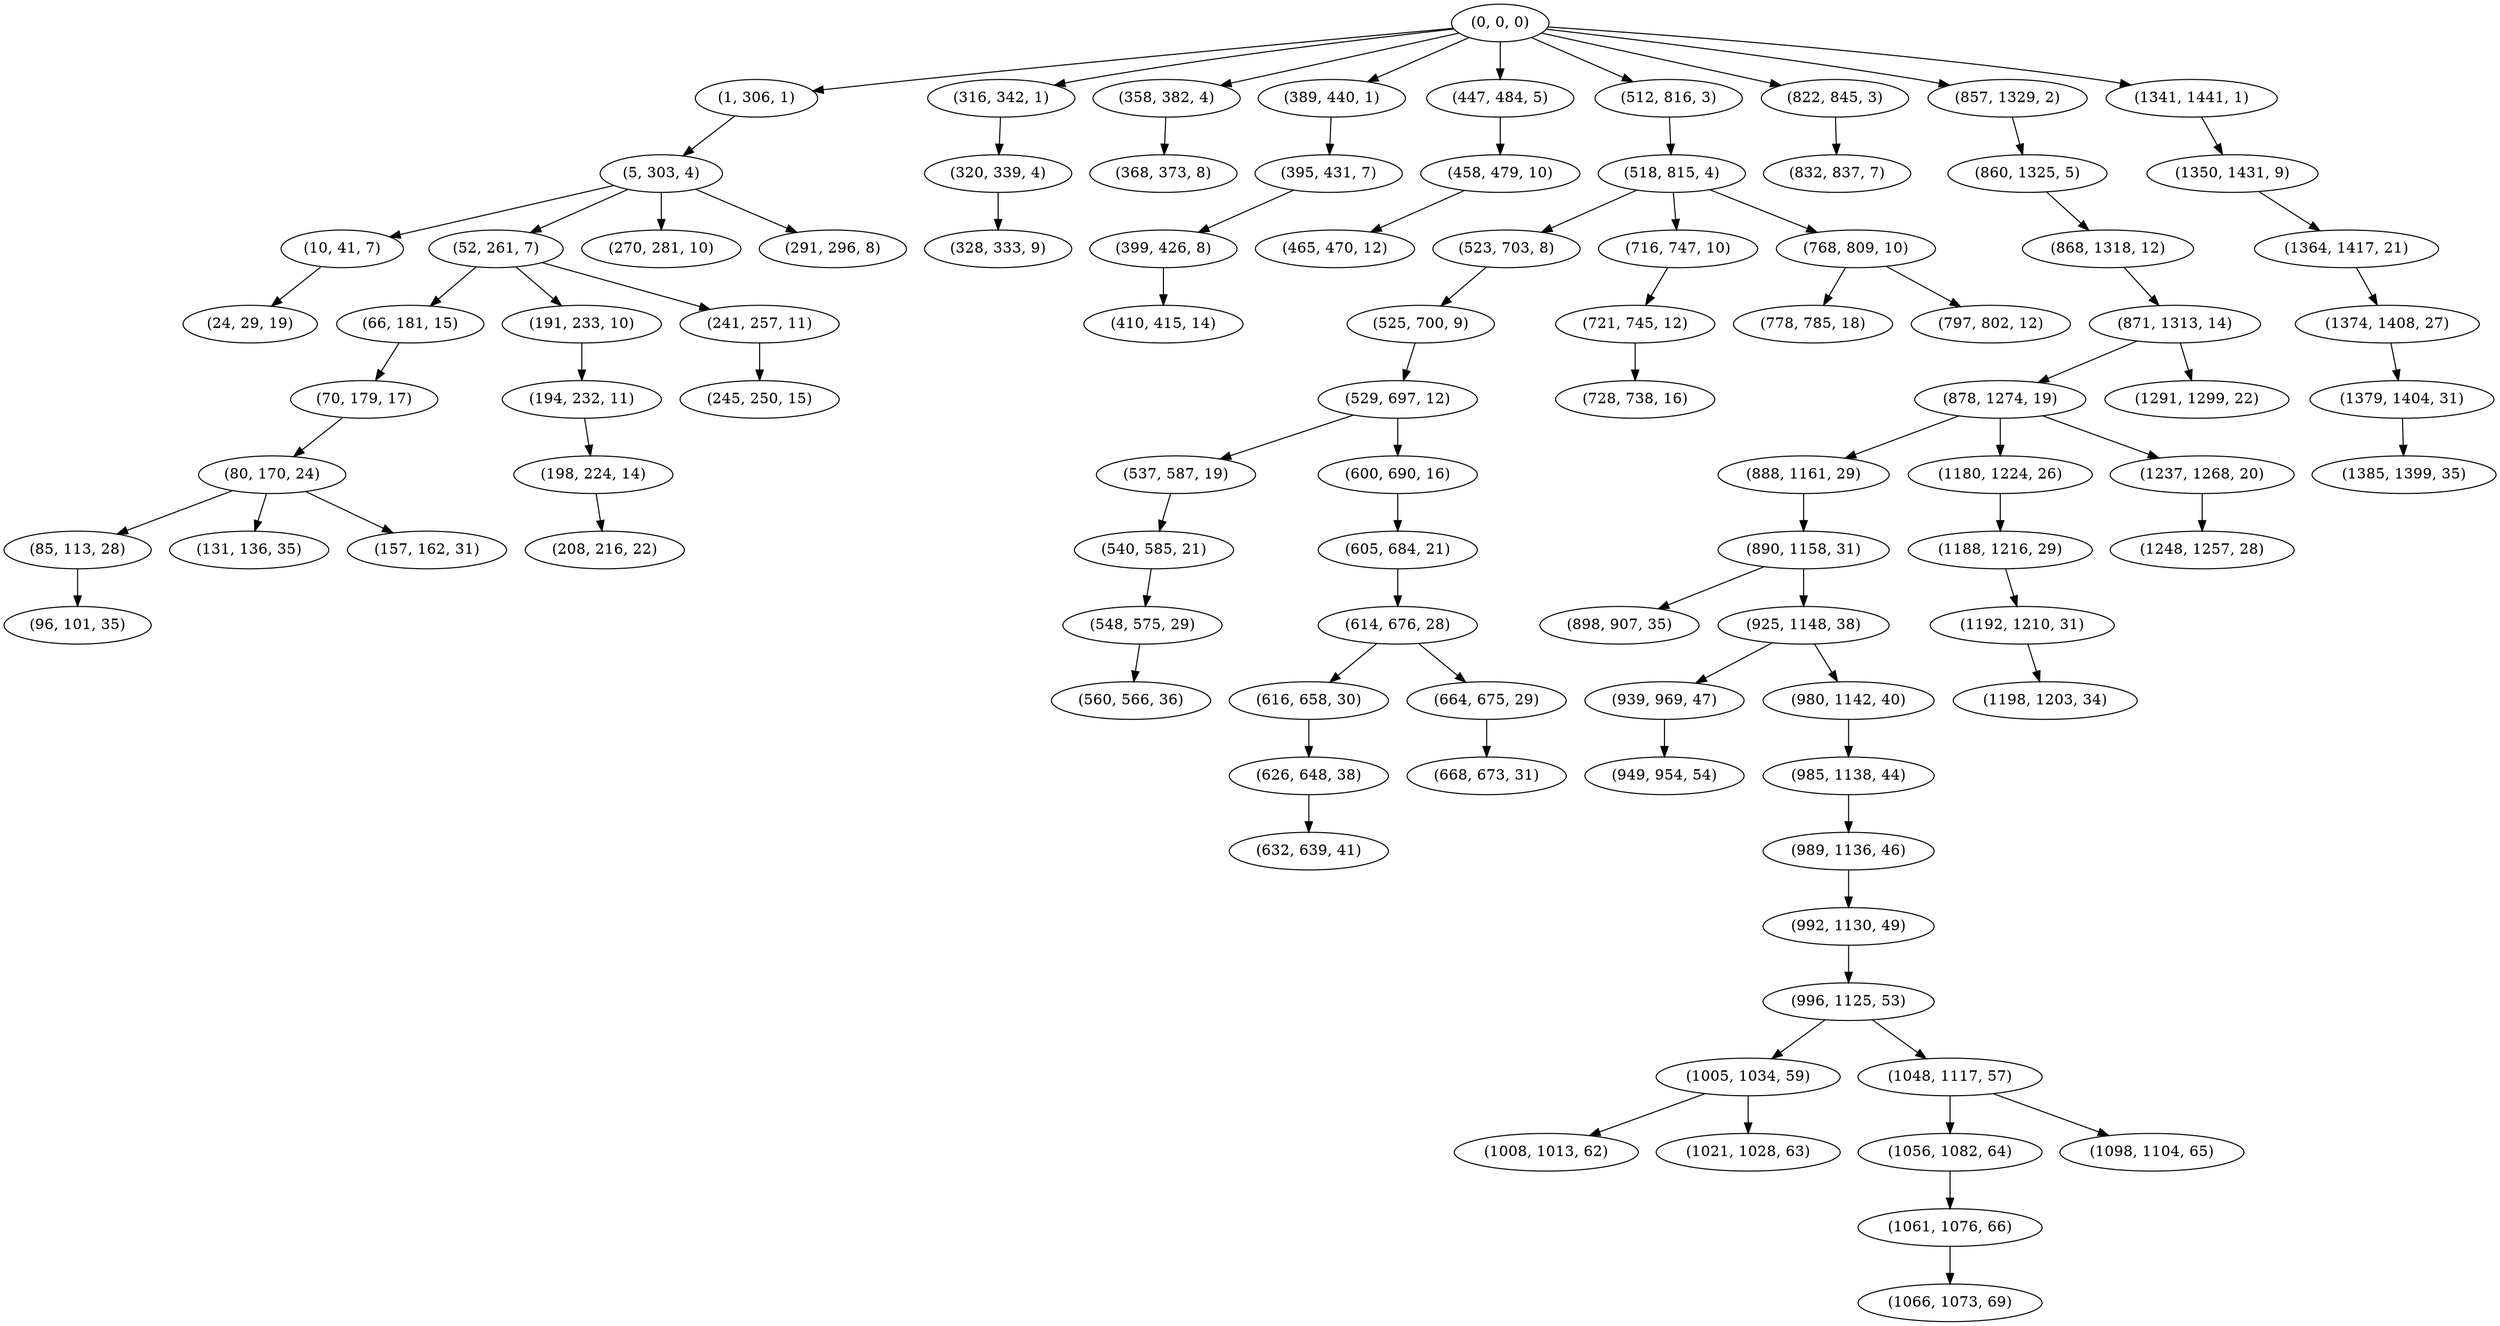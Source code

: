 digraph tree {
    "(0, 0, 0)";
    "(1, 306, 1)";
    "(5, 303, 4)";
    "(10, 41, 7)";
    "(24, 29, 19)";
    "(52, 261, 7)";
    "(66, 181, 15)";
    "(70, 179, 17)";
    "(80, 170, 24)";
    "(85, 113, 28)";
    "(96, 101, 35)";
    "(131, 136, 35)";
    "(157, 162, 31)";
    "(191, 233, 10)";
    "(194, 232, 11)";
    "(198, 224, 14)";
    "(208, 216, 22)";
    "(241, 257, 11)";
    "(245, 250, 15)";
    "(270, 281, 10)";
    "(291, 296, 8)";
    "(316, 342, 1)";
    "(320, 339, 4)";
    "(328, 333, 9)";
    "(358, 382, 4)";
    "(368, 373, 8)";
    "(389, 440, 1)";
    "(395, 431, 7)";
    "(399, 426, 8)";
    "(410, 415, 14)";
    "(447, 484, 5)";
    "(458, 479, 10)";
    "(465, 470, 12)";
    "(512, 816, 3)";
    "(518, 815, 4)";
    "(523, 703, 8)";
    "(525, 700, 9)";
    "(529, 697, 12)";
    "(537, 587, 19)";
    "(540, 585, 21)";
    "(548, 575, 29)";
    "(560, 566, 36)";
    "(600, 690, 16)";
    "(605, 684, 21)";
    "(614, 676, 28)";
    "(616, 658, 30)";
    "(626, 648, 38)";
    "(632, 639, 41)";
    "(664, 675, 29)";
    "(668, 673, 31)";
    "(716, 747, 10)";
    "(721, 745, 12)";
    "(728, 738, 16)";
    "(768, 809, 10)";
    "(778, 785, 18)";
    "(797, 802, 12)";
    "(822, 845, 3)";
    "(832, 837, 7)";
    "(857, 1329, 2)";
    "(860, 1325, 5)";
    "(868, 1318, 12)";
    "(871, 1313, 14)";
    "(878, 1274, 19)";
    "(888, 1161, 29)";
    "(890, 1158, 31)";
    "(898, 907, 35)";
    "(925, 1148, 38)";
    "(939, 969, 47)";
    "(949, 954, 54)";
    "(980, 1142, 40)";
    "(985, 1138, 44)";
    "(989, 1136, 46)";
    "(992, 1130, 49)";
    "(996, 1125, 53)";
    "(1005, 1034, 59)";
    "(1008, 1013, 62)";
    "(1021, 1028, 63)";
    "(1048, 1117, 57)";
    "(1056, 1082, 64)";
    "(1061, 1076, 66)";
    "(1066, 1073, 69)";
    "(1098, 1104, 65)";
    "(1180, 1224, 26)";
    "(1188, 1216, 29)";
    "(1192, 1210, 31)";
    "(1198, 1203, 34)";
    "(1237, 1268, 20)";
    "(1248, 1257, 28)";
    "(1291, 1299, 22)";
    "(1341, 1441, 1)";
    "(1350, 1431, 9)";
    "(1364, 1417, 21)";
    "(1374, 1408, 27)";
    "(1379, 1404, 31)";
    "(1385, 1399, 35)";
    "(0, 0, 0)" -> "(1, 306, 1)";
    "(0, 0, 0)" -> "(316, 342, 1)";
    "(0, 0, 0)" -> "(358, 382, 4)";
    "(0, 0, 0)" -> "(389, 440, 1)";
    "(0, 0, 0)" -> "(447, 484, 5)";
    "(0, 0, 0)" -> "(512, 816, 3)";
    "(0, 0, 0)" -> "(822, 845, 3)";
    "(0, 0, 0)" -> "(857, 1329, 2)";
    "(0, 0, 0)" -> "(1341, 1441, 1)";
    "(1, 306, 1)" -> "(5, 303, 4)";
    "(5, 303, 4)" -> "(10, 41, 7)";
    "(5, 303, 4)" -> "(52, 261, 7)";
    "(5, 303, 4)" -> "(270, 281, 10)";
    "(5, 303, 4)" -> "(291, 296, 8)";
    "(10, 41, 7)" -> "(24, 29, 19)";
    "(52, 261, 7)" -> "(66, 181, 15)";
    "(52, 261, 7)" -> "(191, 233, 10)";
    "(52, 261, 7)" -> "(241, 257, 11)";
    "(66, 181, 15)" -> "(70, 179, 17)";
    "(70, 179, 17)" -> "(80, 170, 24)";
    "(80, 170, 24)" -> "(85, 113, 28)";
    "(80, 170, 24)" -> "(131, 136, 35)";
    "(80, 170, 24)" -> "(157, 162, 31)";
    "(85, 113, 28)" -> "(96, 101, 35)";
    "(191, 233, 10)" -> "(194, 232, 11)";
    "(194, 232, 11)" -> "(198, 224, 14)";
    "(198, 224, 14)" -> "(208, 216, 22)";
    "(241, 257, 11)" -> "(245, 250, 15)";
    "(316, 342, 1)" -> "(320, 339, 4)";
    "(320, 339, 4)" -> "(328, 333, 9)";
    "(358, 382, 4)" -> "(368, 373, 8)";
    "(389, 440, 1)" -> "(395, 431, 7)";
    "(395, 431, 7)" -> "(399, 426, 8)";
    "(399, 426, 8)" -> "(410, 415, 14)";
    "(447, 484, 5)" -> "(458, 479, 10)";
    "(458, 479, 10)" -> "(465, 470, 12)";
    "(512, 816, 3)" -> "(518, 815, 4)";
    "(518, 815, 4)" -> "(523, 703, 8)";
    "(518, 815, 4)" -> "(716, 747, 10)";
    "(518, 815, 4)" -> "(768, 809, 10)";
    "(523, 703, 8)" -> "(525, 700, 9)";
    "(525, 700, 9)" -> "(529, 697, 12)";
    "(529, 697, 12)" -> "(537, 587, 19)";
    "(529, 697, 12)" -> "(600, 690, 16)";
    "(537, 587, 19)" -> "(540, 585, 21)";
    "(540, 585, 21)" -> "(548, 575, 29)";
    "(548, 575, 29)" -> "(560, 566, 36)";
    "(600, 690, 16)" -> "(605, 684, 21)";
    "(605, 684, 21)" -> "(614, 676, 28)";
    "(614, 676, 28)" -> "(616, 658, 30)";
    "(614, 676, 28)" -> "(664, 675, 29)";
    "(616, 658, 30)" -> "(626, 648, 38)";
    "(626, 648, 38)" -> "(632, 639, 41)";
    "(664, 675, 29)" -> "(668, 673, 31)";
    "(716, 747, 10)" -> "(721, 745, 12)";
    "(721, 745, 12)" -> "(728, 738, 16)";
    "(768, 809, 10)" -> "(778, 785, 18)";
    "(768, 809, 10)" -> "(797, 802, 12)";
    "(822, 845, 3)" -> "(832, 837, 7)";
    "(857, 1329, 2)" -> "(860, 1325, 5)";
    "(860, 1325, 5)" -> "(868, 1318, 12)";
    "(868, 1318, 12)" -> "(871, 1313, 14)";
    "(871, 1313, 14)" -> "(878, 1274, 19)";
    "(871, 1313, 14)" -> "(1291, 1299, 22)";
    "(878, 1274, 19)" -> "(888, 1161, 29)";
    "(878, 1274, 19)" -> "(1180, 1224, 26)";
    "(878, 1274, 19)" -> "(1237, 1268, 20)";
    "(888, 1161, 29)" -> "(890, 1158, 31)";
    "(890, 1158, 31)" -> "(898, 907, 35)";
    "(890, 1158, 31)" -> "(925, 1148, 38)";
    "(925, 1148, 38)" -> "(939, 969, 47)";
    "(925, 1148, 38)" -> "(980, 1142, 40)";
    "(939, 969, 47)" -> "(949, 954, 54)";
    "(980, 1142, 40)" -> "(985, 1138, 44)";
    "(985, 1138, 44)" -> "(989, 1136, 46)";
    "(989, 1136, 46)" -> "(992, 1130, 49)";
    "(992, 1130, 49)" -> "(996, 1125, 53)";
    "(996, 1125, 53)" -> "(1005, 1034, 59)";
    "(996, 1125, 53)" -> "(1048, 1117, 57)";
    "(1005, 1034, 59)" -> "(1008, 1013, 62)";
    "(1005, 1034, 59)" -> "(1021, 1028, 63)";
    "(1048, 1117, 57)" -> "(1056, 1082, 64)";
    "(1048, 1117, 57)" -> "(1098, 1104, 65)";
    "(1056, 1082, 64)" -> "(1061, 1076, 66)";
    "(1061, 1076, 66)" -> "(1066, 1073, 69)";
    "(1180, 1224, 26)" -> "(1188, 1216, 29)";
    "(1188, 1216, 29)" -> "(1192, 1210, 31)";
    "(1192, 1210, 31)" -> "(1198, 1203, 34)";
    "(1237, 1268, 20)" -> "(1248, 1257, 28)";
    "(1341, 1441, 1)" -> "(1350, 1431, 9)";
    "(1350, 1431, 9)" -> "(1364, 1417, 21)";
    "(1364, 1417, 21)" -> "(1374, 1408, 27)";
    "(1374, 1408, 27)" -> "(1379, 1404, 31)";
    "(1379, 1404, 31)" -> "(1385, 1399, 35)";
}
